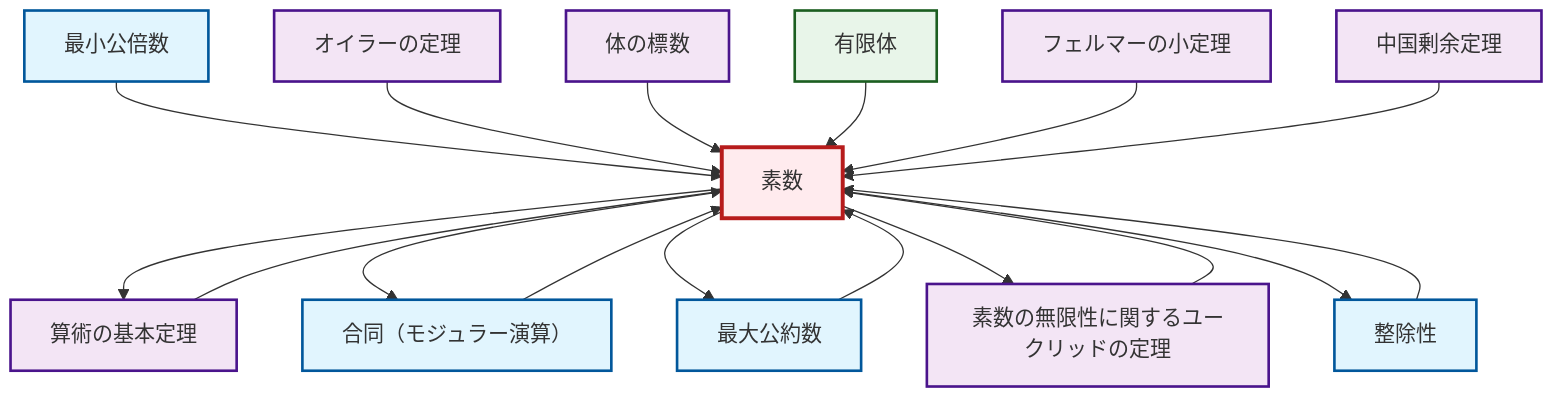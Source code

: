 graph TD
    classDef definition fill:#e1f5fe,stroke:#01579b,stroke-width:2px
    classDef theorem fill:#f3e5f5,stroke:#4a148c,stroke-width:2px
    classDef axiom fill:#fff3e0,stroke:#e65100,stroke-width:2px
    classDef example fill:#e8f5e9,stroke:#1b5e20,stroke-width:2px
    classDef current fill:#ffebee,stroke:#b71c1c,stroke-width:3px
    def-lcm["最小公倍数"]:::definition
    thm-fundamental-arithmetic["算術の基本定理"]:::theorem
    def-gcd["最大公約数"]:::definition
    def-prime["素数"]:::definition
    ex-finite-field["有限体"]:::example
    def-divisibility["整除性"]:::definition
    thm-chinese-remainder["中国剰余定理"]:::theorem
    thm-field-characteristic["体の標数"]:::theorem
    thm-fermat-little["フェルマーの小定理"]:::theorem
    def-congruence["合同（モジュラー演算）"]:::definition
    thm-euclid-infinitude-primes["素数の無限性に関するユークリッドの定理"]:::theorem
    thm-euler["オイラーの定理"]:::theorem
    def-divisibility --> def-prime
    def-gcd --> def-prime
    def-lcm --> def-prime
    thm-euler --> def-prime
    thm-euclid-infinitude-primes --> def-prime
    thm-fundamental-arithmetic --> def-prime
    thm-field-characteristic --> def-prime
    def-prime --> thm-fundamental-arithmetic
    def-prime --> def-congruence
    ex-finite-field --> def-prime
    def-prime --> def-gcd
    def-congruence --> def-prime
    def-prime --> thm-euclid-infinitude-primes
    thm-fermat-little --> def-prime
    thm-chinese-remainder --> def-prime
    def-prime --> def-divisibility
    class def-prime current